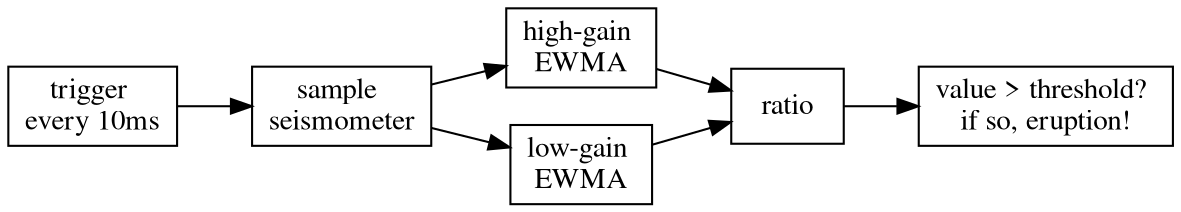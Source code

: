 digraph G
{
        rankdir = LR;
        node [fontname="Times Roman", shape=rectangle];
        edge [color=black, fontname="Times Roman"];
        trigger [label="trigger \nevery 10ms"];
        sample [label="sample \nseismometer"];
        highEWMA [label="high-gain \nEWMA"];
        lowEWMA [label="low-gain \nEWMA"];
        ratio [label="ratio"];
        test [label="value > threshold? \nif so, eruption!"];
//        send [label="send vote to base"];

trigger -> sample;
sample -> highEWMA;
sample -> lowEWMA;
highEWMA -> ratio;
lowEWMA -> ratio;
ratio -> test;
//-> send;
               
}
